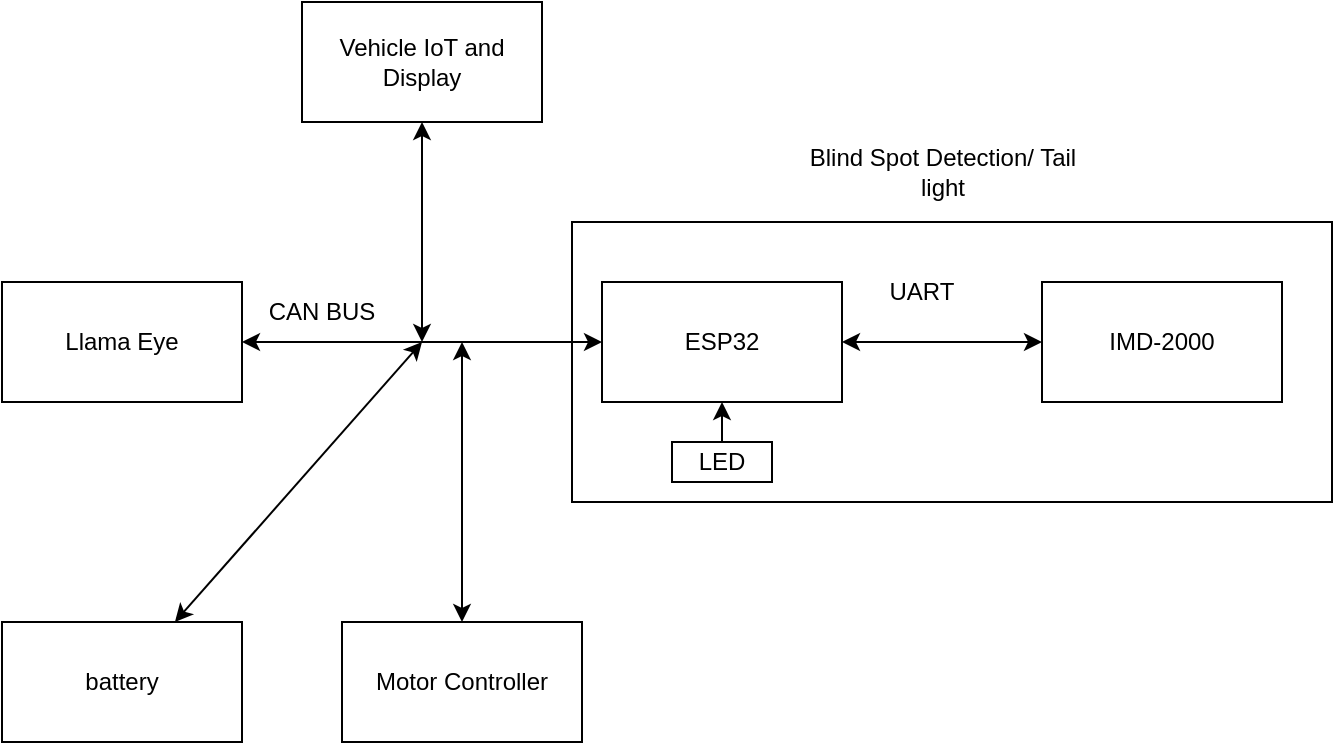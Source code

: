 <mxfile version="17.4.3" type="google"><diagram id="PmCZUU7-GCuMhTURS5dl" name="Page-1"><mxGraphModel grid="1" page="1" gridSize="10" guides="1" tooltips="1" connect="1" arrows="1" fold="1" pageScale="1" pageWidth="1169" pageHeight="827" math="0" shadow="0"><root><mxCell id="0"/><mxCell id="1" parent="0"/><mxCell id="MZMIv7bvtrBGAR2X8-3_-14" value="" style="rounded=0;whiteSpace=wrap;html=1;" vertex="1" parent="1"><mxGeometry x="395" y="140" width="380" height="140" as="geometry"/></mxCell><mxCell id="MZMIv7bvtrBGAR2X8-3_-3" style="edgeStyle=none;rounded=0;orthogonalLoop=1;jettySize=auto;html=1;exitX=1;exitY=0.5;exitDx=0;exitDy=0;entryX=0;entryY=0.5;entryDx=0;entryDy=0;startArrow=classic;startFill=1;" edge="1" parent="1" source="MZMIv7bvtrBGAR2X8-3_-1" target="MZMIv7bvtrBGAR2X8-3_-2"><mxGeometry relative="1" as="geometry"/></mxCell><mxCell id="MZMIv7bvtrBGAR2X8-3_-1" value="ESP32" style="rounded=0;whiteSpace=wrap;html=1;" vertex="1" parent="1"><mxGeometry x="410" y="170" width="120" height="60" as="geometry"/></mxCell><mxCell id="MZMIv7bvtrBGAR2X8-3_-2" value="IMD-2000" style="rounded=0;whiteSpace=wrap;html=1;" vertex="1" parent="1"><mxGeometry x="630" y="170" width="120" height="60" as="geometry"/></mxCell><mxCell id="MZMIv7bvtrBGAR2X8-3_-4" value="UART" style="text;html=1;strokeColor=none;fillColor=none;align=center;verticalAlign=middle;whiteSpace=wrap;rounded=0;" vertex="1" parent="1"><mxGeometry x="540" y="160" width="60" height="30" as="geometry"/></mxCell><mxCell id="MZMIv7bvtrBGAR2X8-3_-7" style="rounded=0;orthogonalLoop=1;jettySize=auto;html=1;startArrow=classic;startFill=1;" edge="1" parent="1" source="MZMIv7bvtrBGAR2X8-3_-5" target="MZMIv7bvtrBGAR2X8-3_-1"><mxGeometry relative="1" as="geometry"/></mxCell><mxCell id="MZMIv7bvtrBGAR2X8-3_-5" value="Llama Eye" style="rounded=0;whiteSpace=wrap;html=1;" vertex="1" parent="1"><mxGeometry x="110" y="170" width="120" height="60" as="geometry"/></mxCell><mxCell id="MZMIv7bvtrBGAR2X8-3_-6" value="CAN BUS" style="text;html=1;strokeColor=none;fillColor=none;align=center;verticalAlign=middle;whiteSpace=wrap;rounded=0;" vertex="1" parent="1"><mxGeometry x="240" y="170" width="60" height="30" as="geometry"/></mxCell><mxCell id="MZMIv7bvtrBGAR2X8-3_-13" style="edgeStyle=none;rounded=0;orthogonalLoop=1;jettySize=auto;html=1;startArrow=classic;startFill=1;" edge="1" parent="1" source="MZMIv7bvtrBGAR2X8-3_-8"><mxGeometry relative="1" as="geometry"><mxPoint x="320" y="200" as="targetPoint"/></mxGeometry></mxCell><mxCell id="MZMIv7bvtrBGAR2X8-3_-8" value="battery" style="rounded=0;whiteSpace=wrap;html=1;" vertex="1" parent="1"><mxGeometry x="110" y="340" width="120" height="60" as="geometry"/></mxCell><mxCell id="MZMIv7bvtrBGAR2X8-3_-12" style="edgeStyle=none;rounded=0;orthogonalLoop=1;jettySize=auto;html=1;exitX=0.5;exitY=0;exitDx=0;exitDy=0;startArrow=classic;startFill=1;" edge="1" parent="1" source="MZMIv7bvtrBGAR2X8-3_-9"><mxGeometry relative="1" as="geometry"><mxPoint x="340" y="200" as="targetPoint"/></mxGeometry></mxCell><mxCell id="MZMIv7bvtrBGAR2X8-3_-9" value="Motor Controller" style="rounded=0;whiteSpace=wrap;html=1;" vertex="1" parent="1"><mxGeometry x="280" y="340" width="120" height="60" as="geometry"/></mxCell><mxCell id="MZMIv7bvtrBGAR2X8-3_-11" style="edgeStyle=none;rounded=0;orthogonalLoop=1;jettySize=auto;html=1;exitX=0.5;exitY=1;exitDx=0;exitDy=0;startArrow=classic;startFill=1;" edge="1" parent="1" source="MZMIv7bvtrBGAR2X8-3_-10"><mxGeometry relative="1" as="geometry"><mxPoint x="320" y="200" as="targetPoint"/></mxGeometry></mxCell><mxCell id="MZMIv7bvtrBGAR2X8-3_-10" value="Vehicle IoT and Display" style="rounded=0;whiteSpace=wrap;html=1;" vertex="1" parent="1"><mxGeometry x="260" y="30" width="120" height="60" as="geometry"/></mxCell><mxCell id="MZMIv7bvtrBGAR2X8-3_-15" value="Blind Spot Detection/ Tail light" style="text;html=1;strokeColor=none;fillColor=none;align=center;verticalAlign=middle;whiteSpace=wrap;rounded=0;" vertex="1" parent="1"><mxGeometry x="502.5" y="100" width="155" height="30" as="geometry"/></mxCell><mxCell id="MZMIv7bvtrBGAR2X8-3_-17" style="edgeStyle=none;rounded=0;orthogonalLoop=1;jettySize=auto;html=1;" edge="1" parent="1" source="MZMIv7bvtrBGAR2X8-3_-16" target="MZMIv7bvtrBGAR2X8-3_-1"><mxGeometry relative="1" as="geometry"/></mxCell><mxCell id="MZMIv7bvtrBGAR2X8-3_-16" value="LED" style="rounded=0;whiteSpace=wrap;html=1;" vertex="1" parent="1"><mxGeometry x="445" y="250" width="50" height="20" as="geometry"/></mxCell></root></mxGraphModel></diagram></mxfile>